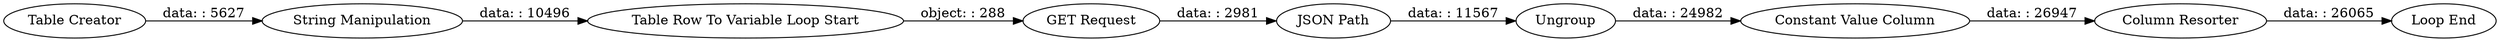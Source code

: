digraph {
	"-1310001636179199656_45" [label="String Manipulation"]
	"-1310001636179199656_46" [label="Table Row To Variable Loop Start"]
	"-1310001636179199656_49" [label="Column Resorter"]
	"-1310001636179199656_43" [label=Ungroup]
	"-1310001636179199656_47" [label="Constant Value Column"]
	"-1310001636179199656_41" [label="GET Request"]
	"-1310001636179199656_42" [label="JSON Path"]
	"-1310001636179199656_48" [label="Loop End"]
	"-1310001636179199656_44" [label="Table Creator"]
	"-1310001636179199656_49" -> "-1310001636179199656_48" [label="data: : 26065"]
	"-1310001636179199656_45" -> "-1310001636179199656_46" [label="data: : 10496"]
	"-1310001636179199656_44" -> "-1310001636179199656_45" [label="data: : 5627"]
	"-1310001636179199656_43" -> "-1310001636179199656_47" [label="data: : 24982"]
	"-1310001636179199656_41" -> "-1310001636179199656_42" [label="data: : 2981"]
	"-1310001636179199656_47" -> "-1310001636179199656_49" [label="data: : 26947"]
	"-1310001636179199656_42" -> "-1310001636179199656_43" [label="data: : 11567"]
	"-1310001636179199656_46" -> "-1310001636179199656_41" [label="object: : 288"]
	rankdir=LR
}
